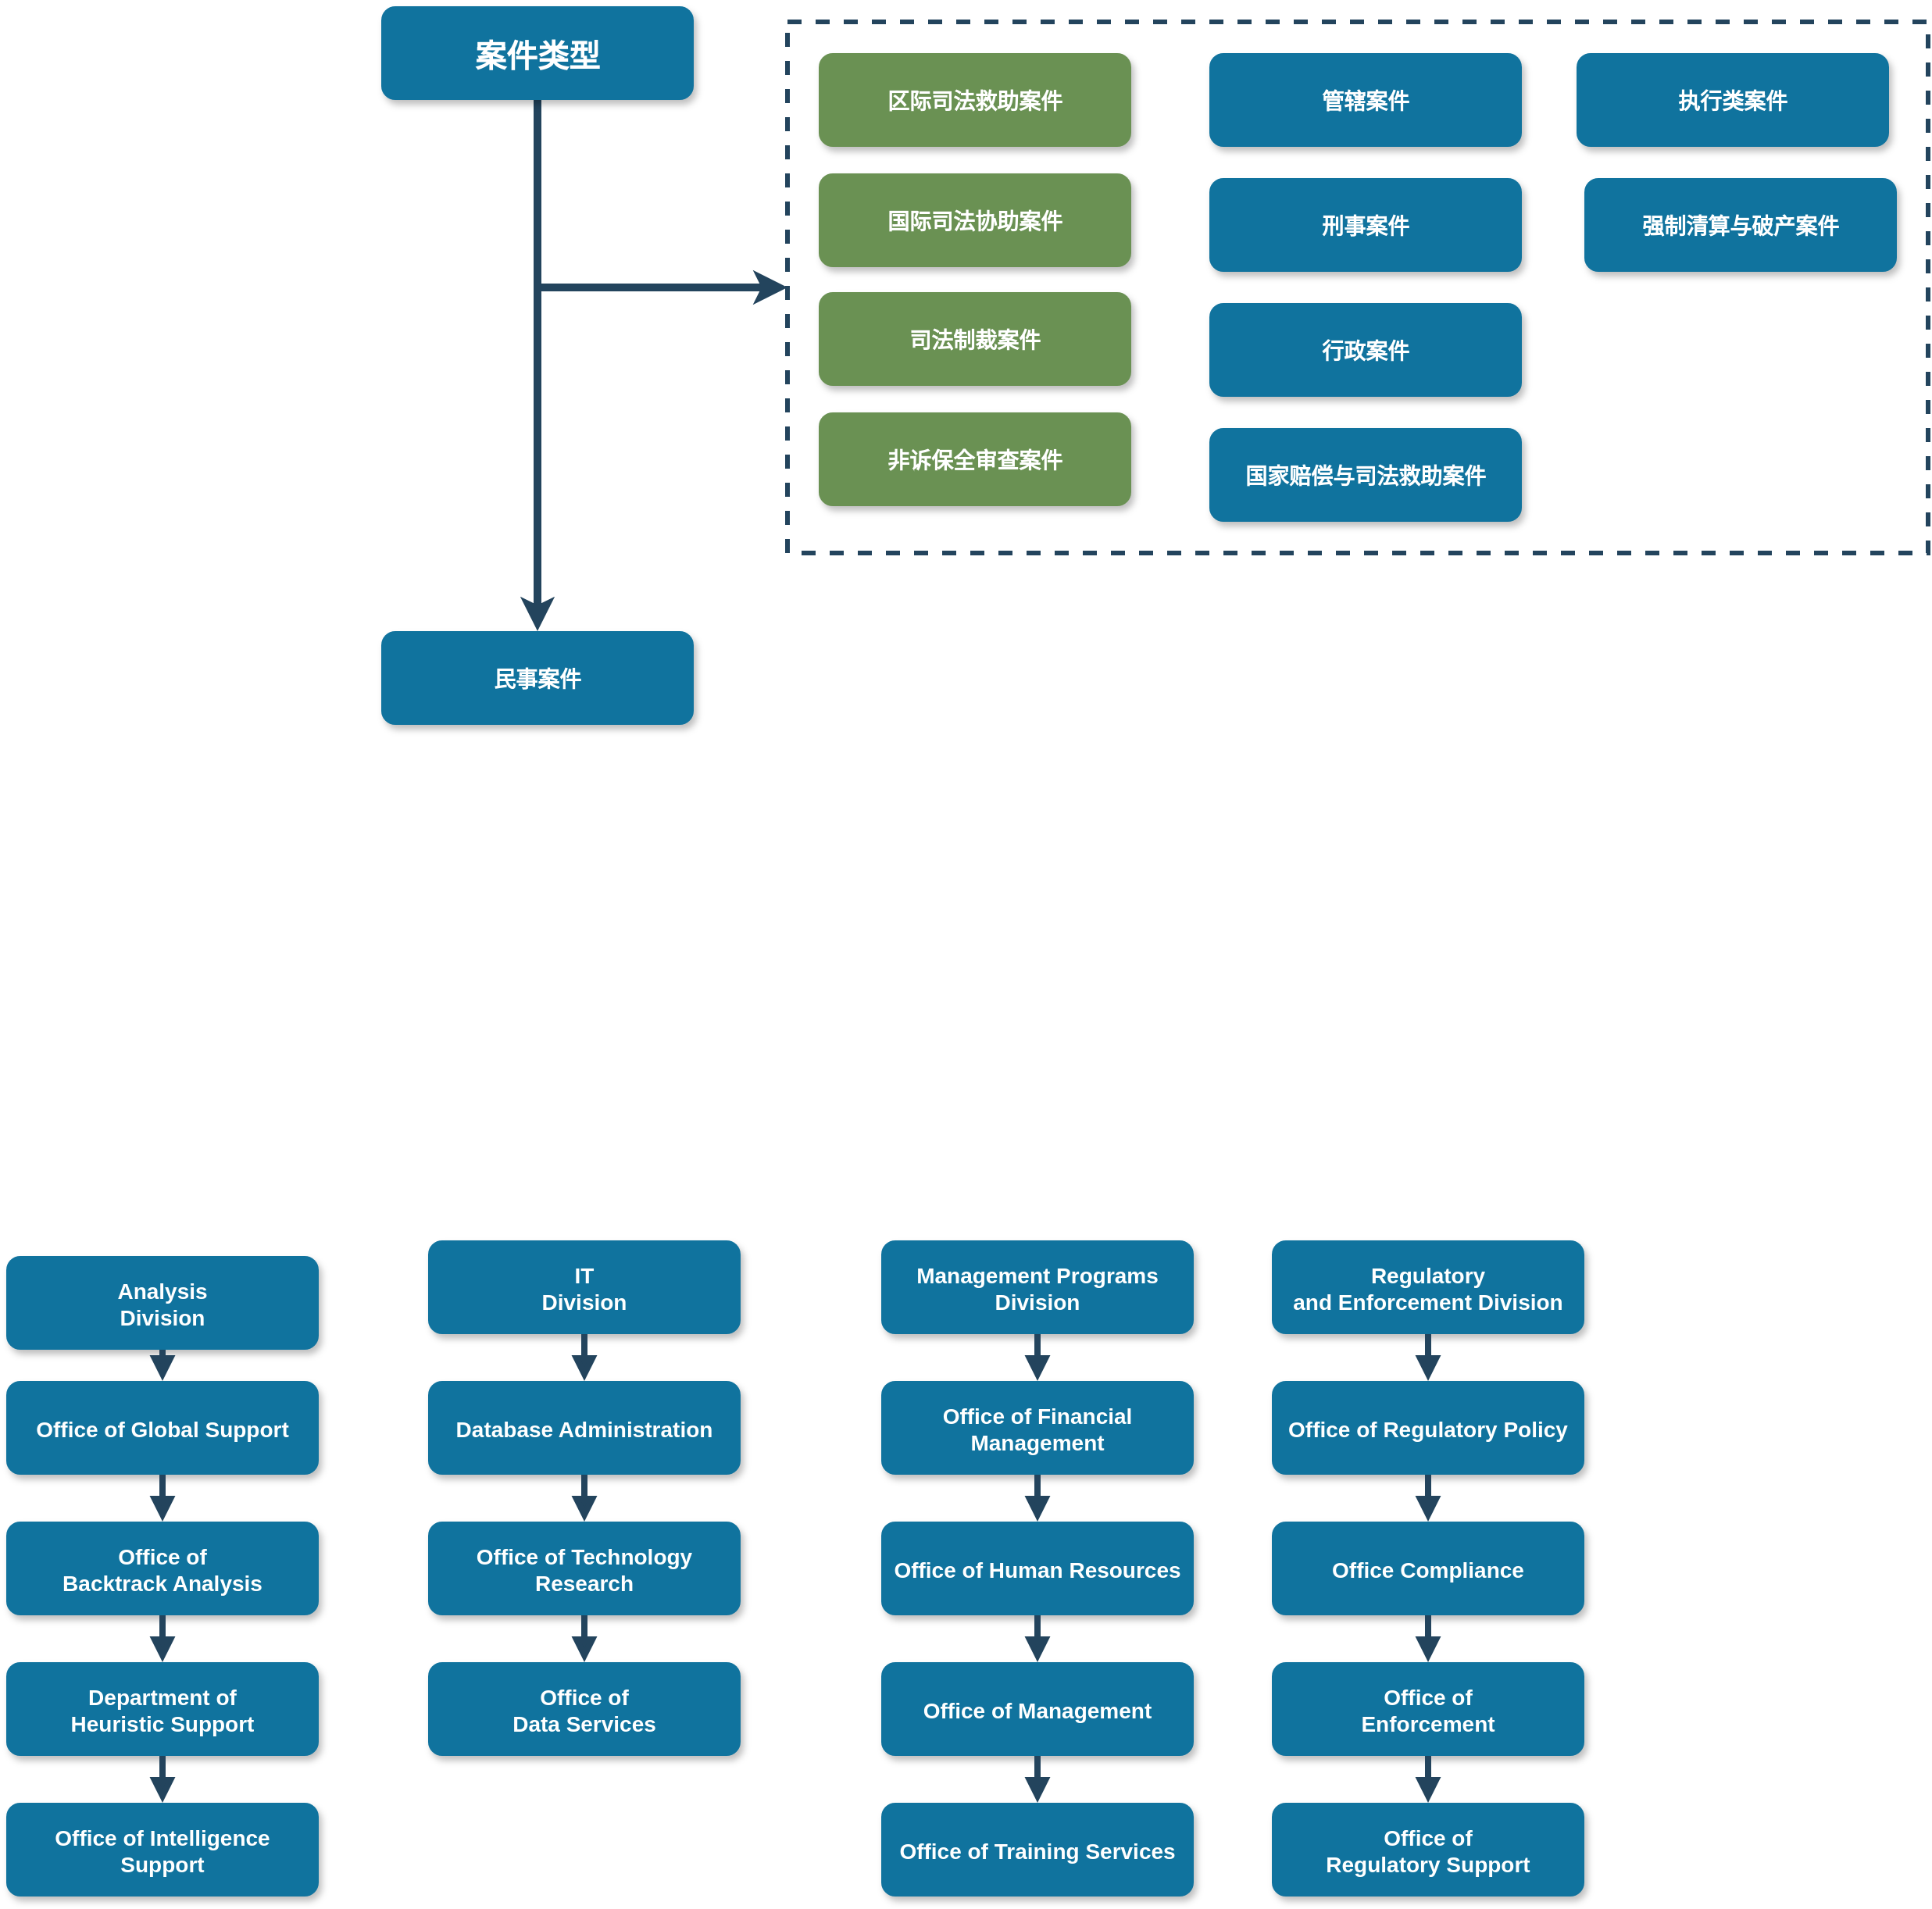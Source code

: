 <mxfile version="23.0.2" type="github">
  <diagram id="R2lEEEUBdFMjLlhIrx00" name="Page-1">
    <mxGraphModel dx="1713" dy="924" grid="1" gridSize="10" guides="1" tooltips="1" connect="1" arrows="1" fold="1" page="1" pageScale="1" pageWidth="850" pageHeight="1100" math="0" shadow="0" extFonts="Permanent Marker^https://fonts.googleapis.com/css?family=Permanent+Marker">
      <root>
        <mxCell id="0" />
        <mxCell id="1" parent="0" />
        <mxCell id="WfyBjO2fw1t2vnp315bt-64" style="edgeStyle=orthogonalEdgeStyle;rounded=0;orthogonalLoop=1;jettySize=auto;html=1;exitX=0.5;exitY=1;exitDx=0;exitDy=0;entryX=0.5;entryY=0;entryDx=0;entryDy=0;fontSize=16;strokeWidth=5;strokeColor=#23445D;" edge="1" parent="1" source="WfyBjO2fw1t2vnp315bt-13" target="WfyBjO2fw1t2vnp315bt-17">
          <mxGeometry relative="1" as="geometry" />
        </mxCell>
        <mxCell id="WfyBjO2fw1t2vnp315bt-75" style="edgeStyle=orthogonalEdgeStyle;rounded=0;orthogonalLoop=1;jettySize=auto;html=1;exitX=0.5;exitY=1;exitDx=0;exitDy=0;strokeColor=#23445D;strokeWidth=5;" edge="1" parent="1" source="WfyBjO2fw1t2vnp315bt-13" target="WfyBjO2fw1t2vnp315bt-73">
          <mxGeometry relative="1" as="geometry" />
        </mxCell>
        <mxCell id="WfyBjO2fw1t2vnp315bt-13" value="案件类型" style="rounded=1;fillColor=#10739E;strokeColor=none;shadow=1;gradientColor=none;fontStyle=1;fontColor=#FFFFFF;fontSize=20;" vertex="1" parent="1">
          <mxGeometry x="340" y="50" width="200" height="60" as="geometry" />
        </mxCell>
        <mxCell id="WfyBjO2fw1t2vnp315bt-17" value="民事案件" style="rounded=1;fillColor=#10739E;strokeColor=none;shadow=1;gradientColor=none;fontStyle=1;fontColor=#FFFFFF;fontSize=14;" vertex="1" parent="1">
          <mxGeometry x="340" y="450" width="200" height="60" as="geometry" />
        </mxCell>
        <mxCell id="WfyBjO2fw1t2vnp315bt-19" value="Analysis &#xa;Division" style="rounded=1;fillColor=#10739E;strokeColor=none;shadow=1;gradientColor=none;fontStyle=1;fontColor=#FFFFFF;fontSize=14;" vertex="1" parent="1">
          <mxGeometry x="100" y="850" width="200" height="60" as="geometry" />
        </mxCell>
        <mxCell id="WfyBjO2fw1t2vnp315bt-20" value="Office of Global Support" style="rounded=1;fillColor=#10739E;strokeColor=none;shadow=1;gradientColor=none;fontStyle=1;fontColor=#FFFFFF;fontSize=14;" vertex="1" parent="1">
          <mxGeometry x="100" y="930" width="200" height="60" as="geometry" />
        </mxCell>
        <mxCell id="WfyBjO2fw1t2vnp315bt-21" value="Office of &#xa;Backtrack Analysis" style="rounded=1;fillColor=#10739E;strokeColor=none;shadow=1;gradientColor=none;fontStyle=1;fontColor=#FFFFFF;fontSize=14;" vertex="1" parent="1">
          <mxGeometry x="100" y="1020" width="200" height="60" as="geometry" />
        </mxCell>
        <mxCell id="WfyBjO2fw1t2vnp315bt-22" value="Department of &#xa;Heuristic Support" style="rounded=1;fillColor=#10739E;strokeColor=none;shadow=1;gradientColor=none;fontStyle=1;fontColor=#FFFFFF;fontSize=14;" vertex="1" parent="1">
          <mxGeometry x="100" y="1110" width="200" height="60" as="geometry" />
        </mxCell>
        <mxCell id="WfyBjO2fw1t2vnp315bt-23" value="Office of Intelligence &#xa;Support" style="rounded=1;fillColor=#10739E;strokeColor=none;shadow=1;gradientColor=none;fontStyle=1;fontColor=#FFFFFF;fontSize=14;" vertex="1" parent="1">
          <mxGeometry x="100" y="1200" width="200" height="60" as="geometry" />
        </mxCell>
        <mxCell id="WfyBjO2fw1t2vnp315bt-24" value="IT&#xa;Division" style="rounded=1;fillColor=#10739E;strokeColor=none;shadow=1;gradientColor=none;fontStyle=1;fontColor=#FFFFFF;fontSize=14;" vertex="1" parent="1">
          <mxGeometry x="370" y="840" width="200" height="60" as="geometry" />
        </mxCell>
        <mxCell id="WfyBjO2fw1t2vnp315bt-25" value="Database Administration" style="rounded=1;fillColor=#10739E;strokeColor=none;shadow=1;gradientColor=none;fontStyle=1;fontColor=#FFFFFF;fontSize=14;" vertex="1" parent="1">
          <mxGeometry x="370" y="930" width="200" height="60" as="geometry" />
        </mxCell>
        <mxCell id="WfyBjO2fw1t2vnp315bt-26" value="Office of Technology &#xa;Research" style="rounded=1;fillColor=#10739E;strokeColor=none;shadow=1;gradientColor=none;fontStyle=1;fontColor=#FFFFFF;fontSize=14;" vertex="1" parent="1">
          <mxGeometry x="370" y="1020" width="200" height="60" as="geometry" />
        </mxCell>
        <mxCell id="WfyBjO2fw1t2vnp315bt-27" value="Office of&#xa;Data Services" style="rounded=1;fillColor=#10739E;strokeColor=none;shadow=1;gradientColor=none;fontStyle=1;fontColor=#FFFFFF;fontSize=14;" vertex="1" parent="1">
          <mxGeometry x="370" y="1110" width="200" height="60" as="geometry" />
        </mxCell>
        <mxCell id="WfyBjO2fw1t2vnp315bt-28" value="Management Programs &#xa;Division" style="rounded=1;fillColor=#10739E;strokeColor=none;shadow=1;gradientColor=none;fontStyle=1;fontColor=#FFFFFF;fontSize=14;" vertex="1" parent="1">
          <mxGeometry x="660" y="840" width="200" height="60" as="geometry" />
        </mxCell>
        <mxCell id="WfyBjO2fw1t2vnp315bt-29" value="Office of Financial &#xa;Management" style="rounded=1;fillColor=#10739E;strokeColor=none;shadow=1;gradientColor=none;fontStyle=1;fontColor=#FFFFFF;fontSize=14;" vertex="1" parent="1">
          <mxGeometry x="660" y="930" width="200" height="60" as="geometry" />
        </mxCell>
        <mxCell id="WfyBjO2fw1t2vnp315bt-30" value="Office of Human Resources" style="rounded=1;fillColor=#10739E;strokeColor=none;shadow=1;gradientColor=none;fontStyle=1;fontColor=#FFFFFF;fontSize=14;" vertex="1" parent="1">
          <mxGeometry x="660" y="1020" width="200" height="60" as="geometry" />
        </mxCell>
        <mxCell id="WfyBjO2fw1t2vnp315bt-31" value="Office of Management " style="rounded=1;fillColor=#10739E;strokeColor=none;shadow=1;gradientColor=none;fontStyle=1;fontColor=#FFFFFF;fontSize=14;" vertex="1" parent="1">
          <mxGeometry x="660" y="1110" width="200" height="60" as="geometry" />
        </mxCell>
        <mxCell id="WfyBjO2fw1t2vnp315bt-32" value="Office of Training Services" style="rounded=1;fillColor=#10739E;strokeColor=none;shadow=1;gradientColor=none;fontStyle=1;fontColor=#FFFFFF;fontSize=14;" vertex="1" parent="1">
          <mxGeometry x="660" y="1200" width="200" height="60" as="geometry" />
        </mxCell>
        <mxCell id="WfyBjO2fw1t2vnp315bt-33" value="Regulatory &#xa;and Enforcement Division" style="rounded=1;fillColor=#10739E;strokeColor=none;shadow=1;gradientColor=none;fontStyle=1;fontColor=#FFFFFF;fontSize=14;" vertex="1" parent="1">
          <mxGeometry x="910" y="840" width="200" height="60" as="geometry" />
        </mxCell>
        <mxCell id="WfyBjO2fw1t2vnp315bt-34" value="Office of Regulatory Policy" style="rounded=1;fillColor=#10739E;strokeColor=none;shadow=1;gradientColor=none;fontStyle=1;fontColor=#FFFFFF;fontSize=14;" vertex="1" parent="1">
          <mxGeometry x="910" y="930" width="200" height="60" as="geometry" />
        </mxCell>
        <mxCell id="WfyBjO2fw1t2vnp315bt-35" value="Office Compliance" style="rounded=1;fillColor=#10739E;strokeColor=none;shadow=1;gradientColor=none;fontStyle=1;fontColor=#FFFFFF;fontSize=14;" vertex="1" parent="1">
          <mxGeometry x="910" y="1020" width="200" height="60" as="geometry" />
        </mxCell>
        <mxCell id="WfyBjO2fw1t2vnp315bt-36" value="Office of &#xa;Enforcement" style="rounded=1;fillColor=#10739E;strokeColor=none;shadow=1;gradientColor=none;fontStyle=1;fontColor=#FFFFFF;fontSize=14;" vertex="1" parent="1">
          <mxGeometry x="910" y="1110" width="200" height="60" as="geometry" />
        </mxCell>
        <mxCell id="WfyBjO2fw1t2vnp315bt-37" value="Office of&#xa; Regulatory Support" style="rounded=1;fillColor=#10739E;strokeColor=none;shadow=1;gradientColor=none;fontStyle=1;fontColor=#FFFFFF;fontSize=14;" vertex="1" parent="1">
          <mxGeometry x="910" y="1200" width="200" height="60" as="geometry" />
        </mxCell>
        <mxCell id="WfyBjO2fw1t2vnp315bt-45" value="" style="edgeStyle=elbowEdgeStyle;elbow=vertical;strokeWidth=4;endArrow=block;endFill=1;fontStyle=1;strokeColor=#23445D;rounded=0;" edge="1" parent="1" source="WfyBjO2fw1t2vnp315bt-19" target="WfyBjO2fw1t2vnp315bt-20">
          <mxGeometry x="62" y="165.5" width="100" height="100" as="geometry">
            <mxPoint x="-120" y="490" as="sourcePoint" />
            <mxPoint x="-20" y="390" as="targetPoint" />
          </mxGeometry>
        </mxCell>
        <mxCell id="WfyBjO2fw1t2vnp315bt-46" value="" style="edgeStyle=elbowEdgeStyle;elbow=vertical;strokeWidth=4;endArrow=block;endFill=1;fontStyle=1;strokeColor=#23445D;rounded=0;" edge="1" parent="1" source="WfyBjO2fw1t2vnp315bt-20" target="WfyBjO2fw1t2vnp315bt-21">
          <mxGeometry x="62" y="175.5" width="100" height="100" as="geometry">
            <mxPoint x="-120" y="500" as="sourcePoint" />
            <mxPoint x="-20" y="400" as="targetPoint" />
          </mxGeometry>
        </mxCell>
        <mxCell id="WfyBjO2fw1t2vnp315bt-47" value="" style="edgeStyle=elbowEdgeStyle;elbow=vertical;strokeWidth=4;endArrow=block;endFill=1;fontStyle=1;strokeColor=#23445D;rounded=0;" edge="1" parent="1" source="WfyBjO2fw1t2vnp315bt-21" target="WfyBjO2fw1t2vnp315bt-22">
          <mxGeometry x="62" y="185.5" width="100" height="100" as="geometry">
            <mxPoint x="-120" y="510" as="sourcePoint" />
            <mxPoint x="-20" y="410" as="targetPoint" />
          </mxGeometry>
        </mxCell>
        <mxCell id="WfyBjO2fw1t2vnp315bt-48" value="" style="edgeStyle=elbowEdgeStyle;elbow=vertical;strokeWidth=4;endArrow=block;endFill=1;fontStyle=1;strokeColor=#23445D;rounded=0;" edge="1" parent="1" source="WfyBjO2fw1t2vnp315bt-22" target="WfyBjO2fw1t2vnp315bt-23">
          <mxGeometry x="62" y="195.5" width="100" height="100" as="geometry">
            <mxPoint x="-120" y="520" as="sourcePoint" />
            <mxPoint x="-20" y="420" as="targetPoint" />
          </mxGeometry>
        </mxCell>
        <mxCell id="WfyBjO2fw1t2vnp315bt-49" value="" style="edgeStyle=elbowEdgeStyle;elbow=vertical;strokeWidth=4;endArrow=block;endFill=1;fontStyle=1;strokeColor=#23445D;rounded=0;" edge="1" parent="1" source="WfyBjO2fw1t2vnp315bt-24" target="WfyBjO2fw1t2vnp315bt-25">
          <mxGeometry x="62" y="165.5" width="100" height="100" as="geometry">
            <mxPoint x="-120" y="490" as="sourcePoint" />
            <mxPoint x="-20" y="390" as="targetPoint" />
          </mxGeometry>
        </mxCell>
        <mxCell id="WfyBjO2fw1t2vnp315bt-50" value="" style="edgeStyle=elbowEdgeStyle;elbow=vertical;strokeWidth=4;endArrow=block;endFill=1;fontStyle=1;strokeColor=#23445D;rounded=0;" edge="1" parent="1" source="WfyBjO2fw1t2vnp315bt-25" target="WfyBjO2fw1t2vnp315bt-26">
          <mxGeometry x="62" y="175.5" width="100" height="100" as="geometry">
            <mxPoint x="-120" y="500" as="sourcePoint" />
            <mxPoint x="-20" y="400" as="targetPoint" />
          </mxGeometry>
        </mxCell>
        <mxCell id="WfyBjO2fw1t2vnp315bt-51" value="" style="edgeStyle=elbowEdgeStyle;elbow=vertical;strokeWidth=4;endArrow=block;endFill=1;fontStyle=1;strokeColor=#23445D;rounded=0;" edge="1" parent="1" source="WfyBjO2fw1t2vnp315bt-26" target="WfyBjO2fw1t2vnp315bt-27">
          <mxGeometry x="62" y="185.5" width="100" height="100" as="geometry">
            <mxPoint x="-120" y="510" as="sourcePoint" />
            <mxPoint x="-20" y="410" as="targetPoint" />
          </mxGeometry>
        </mxCell>
        <mxCell id="WfyBjO2fw1t2vnp315bt-52" value="" style="edgeStyle=elbowEdgeStyle;elbow=vertical;strokeWidth=4;endArrow=block;endFill=1;fontStyle=1;strokeColor=#23445D;rounded=0;" edge="1" parent="1" source="WfyBjO2fw1t2vnp315bt-28" target="WfyBjO2fw1t2vnp315bt-29">
          <mxGeometry x="72" y="165.5" width="100" height="100" as="geometry">
            <mxPoint x="-110" y="490" as="sourcePoint" />
            <mxPoint x="-10" y="390" as="targetPoint" />
          </mxGeometry>
        </mxCell>
        <mxCell id="WfyBjO2fw1t2vnp315bt-53" value="" style="edgeStyle=elbowEdgeStyle;elbow=vertical;strokeWidth=4;endArrow=block;endFill=1;fontStyle=1;strokeColor=#23445D;rounded=0;" edge="1" parent="1" source="WfyBjO2fw1t2vnp315bt-29" target="WfyBjO2fw1t2vnp315bt-30">
          <mxGeometry x="72" y="175.5" width="100" height="100" as="geometry">
            <mxPoint x="-110" y="500" as="sourcePoint" />
            <mxPoint x="-10" y="400" as="targetPoint" />
          </mxGeometry>
        </mxCell>
        <mxCell id="WfyBjO2fw1t2vnp315bt-54" value="" style="edgeStyle=elbowEdgeStyle;elbow=vertical;strokeWidth=4;endArrow=block;endFill=1;fontStyle=1;strokeColor=#23445D;rounded=0;" edge="1" parent="1" source="WfyBjO2fw1t2vnp315bt-30" target="WfyBjO2fw1t2vnp315bt-31">
          <mxGeometry x="72" y="185.5" width="100" height="100" as="geometry">
            <mxPoint x="-110" y="510" as="sourcePoint" />
            <mxPoint x="-10" y="410" as="targetPoint" />
          </mxGeometry>
        </mxCell>
        <mxCell id="WfyBjO2fw1t2vnp315bt-55" value="" style="edgeStyle=elbowEdgeStyle;elbow=vertical;strokeWidth=4;endArrow=block;endFill=1;fontStyle=1;strokeColor=#23445D;rounded=0;" edge="1" parent="1" source="WfyBjO2fw1t2vnp315bt-31" target="WfyBjO2fw1t2vnp315bt-32">
          <mxGeometry x="72" y="195.5" width="100" height="100" as="geometry">
            <mxPoint x="-110" y="520" as="sourcePoint" />
            <mxPoint x="-10" y="420" as="targetPoint" />
          </mxGeometry>
        </mxCell>
        <mxCell id="WfyBjO2fw1t2vnp315bt-56" value="" style="edgeStyle=elbowEdgeStyle;elbow=vertical;strokeWidth=4;endArrow=block;endFill=1;fontStyle=1;strokeColor=#23445D;rounded=0;" edge="1" parent="1" source="WfyBjO2fw1t2vnp315bt-33" target="WfyBjO2fw1t2vnp315bt-34">
          <mxGeometry x="72" y="165.5" width="100" height="100" as="geometry">
            <mxPoint x="-110" y="490" as="sourcePoint" />
            <mxPoint x="-10" y="390" as="targetPoint" />
          </mxGeometry>
        </mxCell>
        <mxCell id="WfyBjO2fw1t2vnp315bt-57" value="" style="edgeStyle=elbowEdgeStyle;elbow=vertical;strokeWidth=4;endArrow=block;endFill=1;fontStyle=1;strokeColor=#23445D;rounded=0;" edge="1" parent="1" source="WfyBjO2fw1t2vnp315bt-34" target="WfyBjO2fw1t2vnp315bt-35">
          <mxGeometry x="72" y="175.5" width="100" height="100" as="geometry">
            <mxPoint x="-110" y="500" as="sourcePoint" />
            <mxPoint x="-10" y="400" as="targetPoint" />
          </mxGeometry>
        </mxCell>
        <mxCell id="WfyBjO2fw1t2vnp315bt-58" value="" style="edgeStyle=elbowEdgeStyle;elbow=vertical;strokeWidth=4;endArrow=block;endFill=1;fontStyle=1;strokeColor=#23445D;rounded=0;" edge="1" parent="1" source="WfyBjO2fw1t2vnp315bt-35" target="WfyBjO2fw1t2vnp315bt-36">
          <mxGeometry x="72" y="185.5" width="100" height="100" as="geometry">
            <mxPoint x="-110" y="510" as="sourcePoint" />
            <mxPoint x="-10" y="410" as="targetPoint" />
          </mxGeometry>
        </mxCell>
        <mxCell id="WfyBjO2fw1t2vnp315bt-59" value="" style="edgeStyle=elbowEdgeStyle;elbow=vertical;strokeWidth=4;endArrow=block;endFill=1;fontStyle=1;strokeColor=#23445D;rounded=0;" edge="1" parent="1" source="WfyBjO2fw1t2vnp315bt-36" target="WfyBjO2fw1t2vnp315bt-37">
          <mxGeometry x="72" y="195.5" width="100" height="100" as="geometry">
            <mxPoint x="-110" y="520" as="sourcePoint" />
            <mxPoint x="-10" y="420" as="targetPoint" />
          </mxGeometry>
        </mxCell>
        <mxCell id="WfyBjO2fw1t2vnp315bt-74" value="" style="group" vertex="1" connectable="0" parent="1">
          <mxGeometry x="600" y="60" width="730" height="340" as="geometry" />
        </mxCell>
        <mxCell id="WfyBjO2fw1t2vnp315bt-73" value="" style="whiteSpace=wrap;html=1;dashed=1;strokeWidth=3;strokeColor=#23445D;" vertex="1" parent="WfyBjO2fw1t2vnp315bt-74">
          <mxGeometry width="730" height="340" as="geometry" />
        </mxCell>
        <mxCell id="WfyBjO2fw1t2vnp315bt-14" value="行政案件" style="rounded=1;fillColor=#10739E;strokeColor=none;shadow=1;gradientColor=none;fontStyle=1;fontColor=#FFFFFF;fontSize=14;" vertex="1" parent="WfyBjO2fw1t2vnp315bt-74">
          <mxGeometry x="270" y="180" width="200" height="60" as="geometry" />
        </mxCell>
        <mxCell id="WfyBjO2fw1t2vnp315bt-15" value="管辖案件" style="rounded=1;fillColor=#10739E;strokeColor=none;shadow=1;gradientColor=none;fontStyle=1;fontColor=#FFFFFF;fontSize=14;" vertex="1" parent="WfyBjO2fw1t2vnp315bt-74">
          <mxGeometry x="270" y="20" width="200" height="60" as="geometry" />
        </mxCell>
        <mxCell id="WfyBjO2fw1t2vnp315bt-16" value="刑事案件" style="rounded=1;fillColor=#10739E;strokeColor=none;shadow=1;gradientColor=none;fontStyle=1;fontColor=#FFFFFF;fontSize=14;" vertex="1" parent="WfyBjO2fw1t2vnp315bt-74">
          <mxGeometry x="270" y="100" width="200" height="60" as="geometry" />
        </mxCell>
        <mxCell id="WfyBjO2fw1t2vnp315bt-66" value="国家赔偿与司法救助案件" style="rounded=1;fillColor=#10739E;strokeColor=none;shadow=1;gradientColor=none;fontStyle=1;fontColor=#FFFFFF;fontSize=14;" vertex="1" parent="WfyBjO2fw1t2vnp315bt-74">
          <mxGeometry x="270" y="260" width="200" height="60" as="geometry" />
        </mxCell>
        <mxCell id="WfyBjO2fw1t2vnp315bt-67" value="区际司法救助案件" style="rounded=1;fillColor=#6A9153;strokeColor=none;shadow=1;gradientColor=none;fontStyle=1;fontColor=#FFFFFF;fontSize=14;" vertex="1" parent="WfyBjO2fw1t2vnp315bt-74">
          <mxGeometry x="20" y="20" width="200" height="60" as="geometry" />
        </mxCell>
        <mxCell id="WfyBjO2fw1t2vnp315bt-68" value="国际司法协助案件" style="rounded=1;fillColor=#6A9153;strokeColor=none;shadow=1;gradientColor=none;fontStyle=1;fontColor=#FFFFFF;fontSize=14;" vertex="1" parent="WfyBjO2fw1t2vnp315bt-74">
          <mxGeometry x="20" y="97" width="200" height="60" as="geometry" />
        </mxCell>
        <mxCell id="WfyBjO2fw1t2vnp315bt-69" value="司法制裁案件" style="rounded=1;fillColor=#6A9153;strokeColor=none;shadow=1;gradientColor=none;fontStyle=1;fontColor=#FFFFFF;fontSize=14;" vertex="1" parent="WfyBjO2fw1t2vnp315bt-74">
          <mxGeometry x="20" y="173" width="200" height="60" as="geometry" />
        </mxCell>
        <mxCell id="WfyBjO2fw1t2vnp315bt-70" value="非诉保全审查案件" style="rounded=1;fillColor=#6A9153;strokeColor=none;shadow=1;gradientColor=none;fontStyle=1;fontColor=#FFFFFF;fontSize=14;" vertex="1" parent="WfyBjO2fw1t2vnp315bt-74">
          <mxGeometry x="20" y="250" width="200" height="60" as="geometry" />
        </mxCell>
        <mxCell id="WfyBjO2fw1t2vnp315bt-71" value="执行类案件" style="rounded=1;fillColor=#10739E;strokeColor=none;shadow=1;gradientColor=none;fontStyle=1;fontColor=#FFFFFF;fontSize=14;" vertex="1" parent="WfyBjO2fw1t2vnp315bt-74">
          <mxGeometry x="505" y="20" width="200" height="60" as="geometry" />
        </mxCell>
        <mxCell id="WfyBjO2fw1t2vnp315bt-72" value="强制清算与破产案件" style="rounded=1;fillColor=#10739E;strokeColor=none;shadow=1;gradientColor=none;fontStyle=1;fontColor=#FFFFFF;fontSize=14;" vertex="1" parent="WfyBjO2fw1t2vnp315bt-74">
          <mxGeometry x="510" y="100" width="200" height="60" as="geometry" />
        </mxCell>
      </root>
    </mxGraphModel>
  </diagram>
</mxfile>
